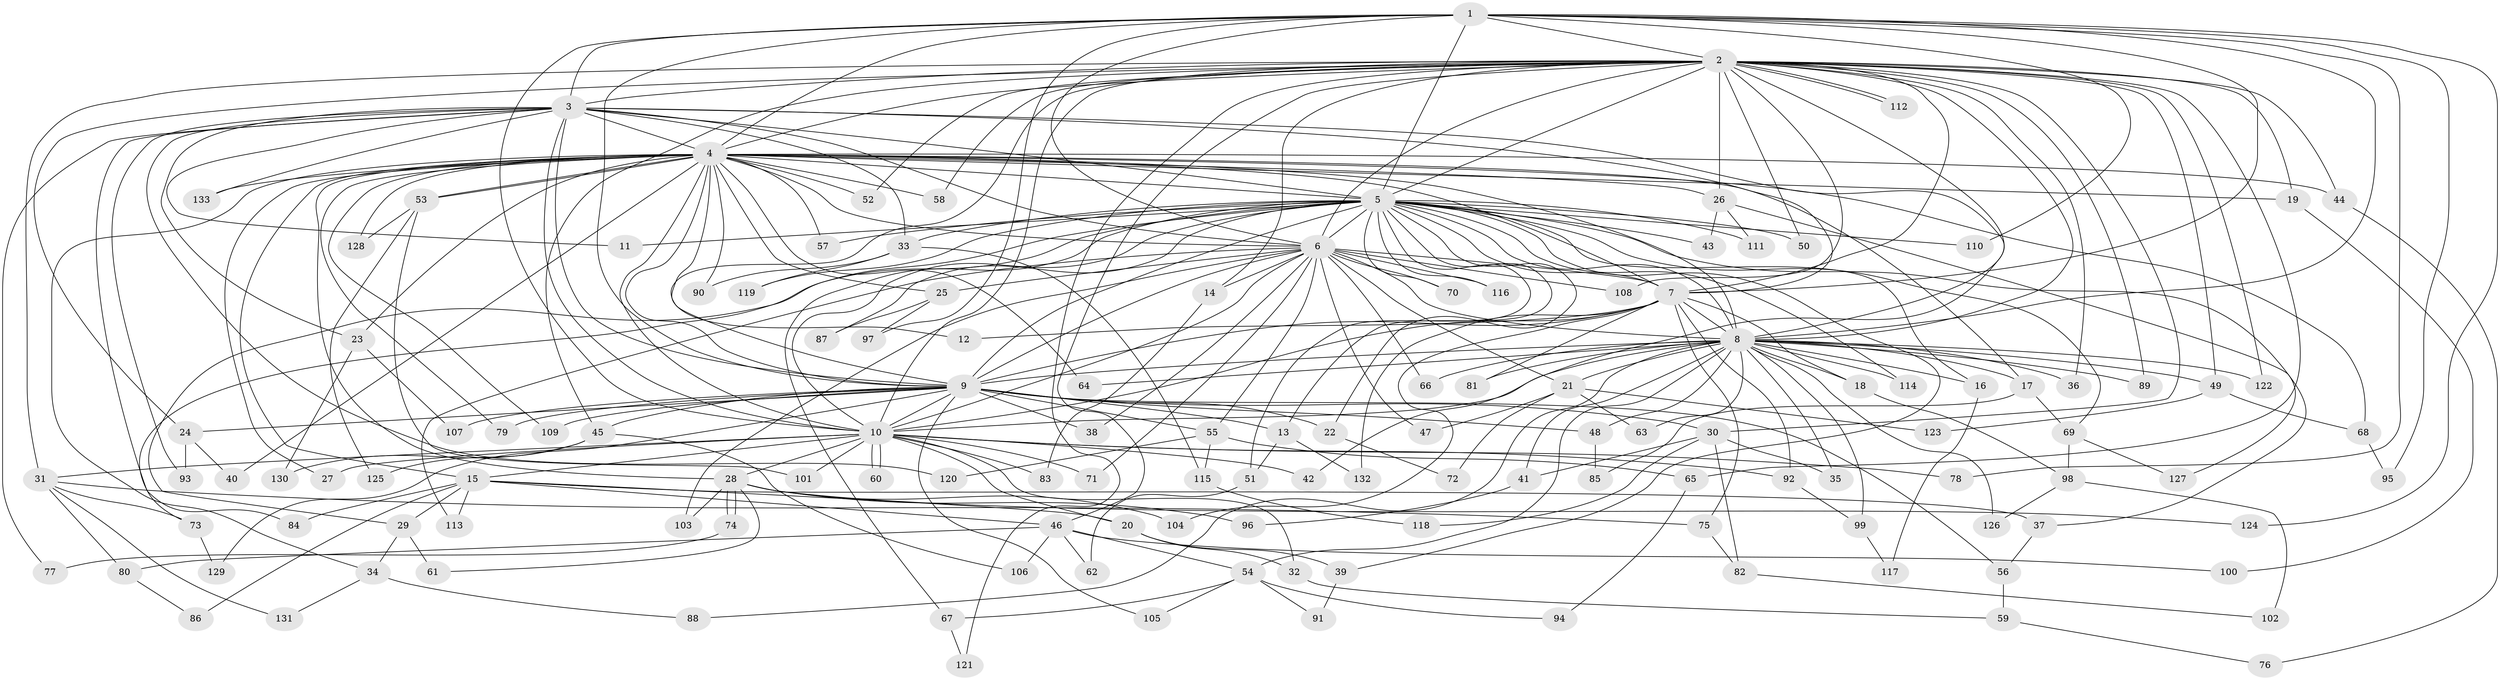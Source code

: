 // Generated by graph-tools (version 1.1) at 2025/46/03/09/25 04:46:00]
// undirected, 133 vertices, 291 edges
graph export_dot {
graph [start="1"]
  node [color=gray90,style=filled];
  1;
  2;
  3;
  4;
  5;
  6;
  7;
  8;
  9;
  10;
  11;
  12;
  13;
  14;
  15;
  16;
  17;
  18;
  19;
  20;
  21;
  22;
  23;
  24;
  25;
  26;
  27;
  28;
  29;
  30;
  31;
  32;
  33;
  34;
  35;
  36;
  37;
  38;
  39;
  40;
  41;
  42;
  43;
  44;
  45;
  46;
  47;
  48;
  49;
  50;
  51;
  52;
  53;
  54;
  55;
  56;
  57;
  58;
  59;
  60;
  61;
  62;
  63;
  64;
  65;
  66;
  67;
  68;
  69;
  70;
  71;
  72;
  73;
  74;
  75;
  76;
  77;
  78;
  79;
  80;
  81;
  82;
  83;
  84;
  85;
  86;
  87;
  88;
  89;
  90;
  91;
  92;
  93;
  94;
  95;
  96;
  97;
  98;
  99;
  100;
  101;
  102;
  103;
  104;
  105;
  106;
  107;
  108;
  109;
  110;
  111;
  112;
  113;
  114;
  115;
  116;
  117;
  118;
  119;
  120;
  121;
  122;
  123;
  124;
  125;
  126;
  127;
  128;
  129;
  130;
  131;
  132;
  133;
  1 -- 2;
  1 -- 3;
  1 -- 4;
  1 -- 5;
  1 -- 6;
  1 -- 7;
  1 -- 8;
  1 -- 9;
  1 -- 10;
  1 -- 78;
  1 -- 95;
  1 -- 97;
  1 -- 110;
  1 -- 124;
  2 -- 3;
  2 -- 4;
  2 -- 5;
  2 -- 6;
  2 -- 7;
  2 -- 8;
  2 -- 9;
  2 -- 10;
  2 -- 14;
  2 -- 19;
  2 -- 24;
  2 -- 26;
  2 -- 30;
  2 -- 31;
  2 -- 36;
  2 -- 42;
  2 -- 44;
  2 -- 45;
  2 -- 46;
  2 -- 49;
  2 -- 50;
  2 -- 52;
  2 -- 58;
  2 -- 65;
  2 -- 89;
  2 -- 108;
  2 -- 112;
  2 -- 112;
  2 -- 121;
  2 -- 122;
  3 -- 4;
  3 -- 5;
  3 -- 6;
  3 -- 7;
  3 -- 8;
  3 -- 9;
  3 -- 10;
  3 -- 11;
  3 -- 23;
  3 -- 33;
  3 -- 77;
  3 -- 84;
  3 -- 93;
  3 -- 120;
  3 -- 133;
  4 -- 5;
  4 -- 6;
  4 -- 7;
  4 -- 8;
  4 -- 9;
  4 -- 10;
  4 -- 12;
  4 -- 15;
  4 -- 17;
  4 -- 19;
  4 -- 23;
  4 -- 25;
  4 -- 26;
  4 -- 27;
  4 -- 28;
  4 -- 34;
  4 -- 40;
  4 -- 44;
  4 -- 52;
  4 -- 53;
  4 -- 53;
  4 -- 57;
  4 -- 58;
  4 -- 64;
  4 -- 68;
  4 -- 79;
  4 -- 90;
  4 -- 109;
  4 -- 128;
  4 -- 133;
  5 -- 6;
  5 -- 7;
  5 -- 8;
  5 -- 9;
  5 -- 10;
  5 -- 11;
  5 -- 13;
  5 -- 16;
  5 -- 22;
  5 -- 29;
  5 -- 33;
  5 -- 37;
  5 -- 39;
  5 -- 43;
  5 -- 50;
  5 -- 51;
  5 -- 57;
  5 -- 67;
  5 -- 69;
  5 -- 70;
  5 -- 73;
  5 -- 87;
  5 -- 110;
  5 -- 111;
  5 -- 114;
  5 -- 116;
  5 -- 119;
  6 -- 7;
  6 -- 8;
  6 -- 9;
  6 -- 10;
  6 -- 14;
  6 -- 21;
  6 -- 25;
  6 -- 38;
  6 -- 47;
  6 -- 55;
  6 -- 66;
  6 -- 70;
  6 -- 71;
  6 -- 103;
  6 -- 108;
  6 -- 113;
  6 -- 116;
  7 -- 8;
  7 -- 9;
  7 -- 10;
  7 -- 12;
  7 -- 18;
  7 -- 75;
  7 -- 81;
  7 -- 92;
  7 -- 104;
  7 -- 132;
  8 -- 9;
  8 -- 10;
  8 -- 16;
  8 -- 17;
  8 -- 18;
  8 -- 21;
  8 -- 35;
  8 -- 36;
  8 -- 41;
  8 -- 48;
  8 -- 49;
  8 -- 54;
  8 -- 63;
  8 -- 64;
  8 -- 66;
  8 -- 81;
  8 -- 88;
  8 -- 89;
  8 -- 99;
  8 -- 114;
  8 -- 122;
  8 -- 126;
  9 -- 10;
  9 -- 13;
  9 -- 22;
  9 -- 24;
  9 -- 30;
  9 -- 38;
  9 -- 45;
  9 -- 48;
  9 -- 55;
  9 -- 56;
  9 -- 79;
  9 -- 105;
  9 -- 107;
  9 -- 109;
  9 -- 129;
  10 -- 15;
  10 -- 20;
  10 -- 27;
  10 -- 28;
  10 -- 31;
  10 -- 32;
  10 -- 42;
  10 -- 60;
  10 -- 60;
  10 -- 71;
  10 -- 78;
  10 -- 83;
  10 -- 92;
  10 -- 101;
  13 -- 51;
  13 -- 132;
  14 -- 83;
  15 -- 20;
  15 -- 29;
  15 -- 37;
  15 -- 46;
  15 -- 84;
  15 -- 86;
  15 -- 113;
  16 -- 117;
  17 -- 69;
  17 -- 85;
  18 -- 98;
  19 -- 100;
  20 -- 32;
  20 -- 39;
  21 -- 47;
  21 -- 63;
  21 -- 72;
  21 -- 123;
  22 -- 72;
  23 -- 107;
  23 -- 130;
  24 -- 40;
  24 -- 93;
  25 -- 87;
  25 -- 97;
  26 -- 43;
  26 -- 111;
  26 -- 127;
  28 -- 61;
  28 -- 74;
  28 -- 74;
  28 -- 96;
  28 -- 103;
  28 -- 104;
  28 -- 124;
  29 -- 34;
  29 -- 61;
  30 -- 35;
  30 -- 41;
  30 -- 82;
  30 -- 118;
  31 -- 73;
  31 -- 75;
  31 -- 80;
  31 -- 131;
  32 -- 59;
  33 -- 90;
  33 -- 115;
  33 -- 119;
  34 -- 88;
  34 -- 131;
  37 -- 56;
  39 -- 91;
  41 -- 96;
  44 -- 76;
  45 -- 106;
  45 -- 125;
  45 -- 130;
  46 -- 54;
  46 -- 62;
  46 -- 80;
  46 -- 100;
  46 -- 106;
  48 -- 85;
  49 -- 68;
  49 -- 123;
  51 -- 62;
  53 -- 101;
  53 -- 125;
  53 -- 128;
  54 -- 67;
  54 -- 91;
  54 -- 94;
  54 -- 105;
  55 -- 65;
  55 -- 115;
  55 -- 120;
  56 -- 59;
  59 -- 76;
  65 -- 94;
  67 -- 121;
  68 -- 95;
  69 -- 98;
  69 -- 127;
  73 -- 129;
  74 -- 77;
  75 -- 82;
  80 -- 86;
  82 -- 102;
  92 -- 99;
  98 -- 102;
  98 -- 126;
  99 -- 117;
  115 -- 118;
}
